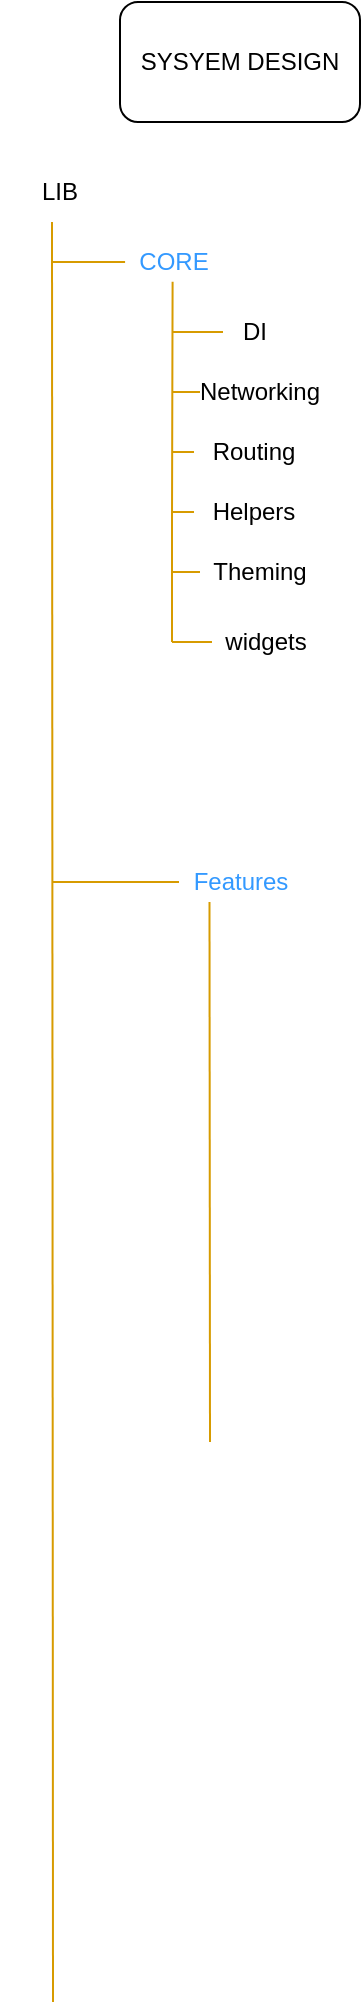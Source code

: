 <mxfile version="24.8.3">
  <diagram name="Page-1" id="iajb9ZsVEVpYWwLU6l96">
    <mxGraphModel dx="273" dy="724" grid="1" gridSize="10" guides="1" tooltips="1" connect="1" arrows="1" fold="1" page="1" pageScale="1" pageWidth="827" pageHeight="1169" math="0" shadow="0">
      <root>
        <mxCell id="0" />
        <mxCell id="1" parent="0" />
        <mxCell id="3eYWyfwemC6j7ub_VEHj-1" value="SYSYEM DESIGN" style="rounded=1;whiteSpace=wrap;html=1;" vertex="1" parent="1">
          <mxGeometry x="354" y="40" width="120" height="60" as="geometry" />
        </mxCell>
        <mxCell id="3eYWyfwemC6j7ub_VEHj-2" value="LIB" style="text;html=1;align=center;verticalAlign=middle;whiteSpace=wrap;rounded=0;" vertex="1" parent="1">
          <mxGeometry x="294" y="120" width="60" height="30" as="geometry" />
        </mxCell>
        <mxCell id="3eYWyfwemC6j7ub_VEHj-3" value="" style="endArrow=none;html=1;rounded=0;fillColor=#ffcd28;gradientColor=#ffa500;strokeColor=#d79b00;" edge="1" parent="1">
          <mxGeometry width="50" height="50" relative="1" as="geometry">
            <mxPoint x="320.5" y="1040" as="sourcePoint" />
            <mxPoint x="320" y="150" as="targetPoint" />
          </mxGeometry>
        </mxCell>
        <mxCell id="3eYWyfwemC6j7ub_VEHj-4" value="&lt;font color=&quot;#3399ff&quot;&gt;CORE&lt;/font&gt;" style="text;html=1;align=center;verticalAlign=middle;whiteSpace=wrap;rounded=0;" vertex="1" parent="1">
          <mxGeometry x="354" y="160" width="54" height="20" as="geometry" />
        </mxCell>
        <mxCell id="3eYWyfwemC6j7ub_VEHj-7" value="" style="endArrow=none;html=1;rounded=0;entryX=0.047;entryY=0.497;entryDx=0;entryDy=0;entryPerimeter=0;fillColor=#ffcd28;gradientColor=#ffa500;strokeColor=#d79b00;" edge="1" parent="1" target="3eYWyfwemC6j7ub_VEHj-4">
          <mxGeometry width="50" height="50" relative="1" as="geometry">
            <mxPoint x="320" y="170" as="sourcePoint" />
            <mxPoint x="350" y="170" as="targetPoint" />
          </mxGeometry>
        </mxCell>
        <mxCell id="3eYWyfwemC6j7ub_VEHj-10" value="DI" style="text;html=1;align=center;verticalAlign=middle;whiteSpace=wrap;rounded=0;" vertex="1" parent="1">
          <mxGeometry x="405.5" y="190" width="31" height="30" as="geometry" />
        </mxCell>
        <mxCell id="3eYWyfwemC6j7ub_VEHj-11" value="Networking" style="text;html=1;align=center;verticalAlign=middle;whiteSpace=wrap;rounded=0;" vertex="1" parent="1">
          <mxGeometry x="394" y="220" width="60" height="30" as="geometry" />
        </mxCell>
        <mxCell id="3eYWyfwemC6j7ub_VEHj-12" value="Routing" style="text;html=1;align=center;verticalAlign=middle;whiteSpace=wrap;rounded=0;" vertex="1" parent="1">
          <mxGeometry x="391" y="250" width="60" height="30" as="geometry" />
        </mxCell>
        <mxCell id="3eYWyfwemC6j7ub_VEHj-13" value="Helpers" style="text;html=1;align=center;verticalAlign=middle;whiteSpace=wrap;rounded=0;" vertex="1" parent="1">
          <mxGeometry x="391" y="280" width="60" height="30" as="geometry" />
        </mxCell>
        <mxCell id="3eYWyfwemC6j7ub_VEHj-14" value="Theming" style="text;html=1;align=center;verticalAlign=middle;whiteSpace=wrap;rounded=0;" vertex="1" parent="1">
          <mxGeometry x="394" y="310" width="60" height="30" as="geometry" />
        </mxCell>
        <mxCell id="3eYWyfwemC6j7ub_VEHj-15" value="widgets" style="text;html=1;align=center;verticalAlign=middle;whiteSpace=wrap;rounded=0;" vertex="1" parent="1">
          <mxGeometry x="400" y="350" width="54" height="20" as="geometry" />
        </mxCell>
        <mxCell id="3eYWyfwemC6j7ub_VEHj-16" value="" style="endArrow=none;html=1;rounded=0;entryX=0.487;entryY=0.992;entryDx=0;entryDy=0;fillColor=#ffcd28;gradientColor=#ffa500;strokeColor=#d79b00;entryPerimeter=0;endSize=6;targetPerimeterSpacing=0;" edge="1" parent="1" target="3eYWyfwemC6j7ub_VEHj-4">
          <mxGeometry width="50" height="50" relative="1" as="geometry">
            <mxPoint x="380" y="360" as="sourcePoint" />
            <mxPoint x="380.97" y="180" as="targetPoint" />
            <Array as="points">
              <mxPoint x="380" y="300" />
            </Array>
          </mxGeometry>
        </mxCell>
        <mxCell id="3eYWyfwemC6j7ub_VEHj-17" value="" style="endArrow=none;html=1;rounded=0;entryX=0;entryY=0.5;entryDx=0;entryDy=0;fillColor=#ffcd28;gradientColor=#ffa500;strokeColor=#d79b00;" edge="1" parent="1" target="3eYWyfwemC6j7ub_VEHj-10">
          <mxGeometry width="50" height="50" relative="1" as="geometry">
            <mxPoint x="380" y="204.95" as="sourcePoint" />
            <mxPoint x="404" y="204.95" as="targetPoint" />
          </mxGeometry>
        </mxCell>
        <mxCell id="3eYWyfwemC6j7ub_VEHj-18" value="" style="endArrow=none;html=1;rounded=0;exitX=0;exitY=0.5;exitDx=0;exitDy=0;fillColor=#ffcd28;gradientColor=#ffa500;strokeColor=#d79b00;" edge="1" parent="1" source="3eYWyfwemC6j7ub_VEHj-11">
          <mxGeometry width="50" height="50" relative="1" as="geometry">
            <mxPoint x="410" y="240" as="sourcePoint" />
            <mxPoint x="380" y="235" as="targetPoint" />
          </mxGeometry>
        </mxCell>
        <mxCell id="3eYWyfwemC6j7ub_VEHj-19" value="" style="endArrow=none;html=1;rounded=0;entryX=0;entryY=0.5;entryDx=0;entryDy=0;fillColor=#ffcd28;gradientColor=#ffa500;strokeColor=#d79b00;" edge="1" parent="1" target="3eYWyfwemC6j7ub_VEHj-12">
          <mxGeometry width="50" height="50" relative="1" as="geometry">
            <mxPoint x="380" y="265" as="sourcePoint" />
            <mxPoint x="430" y="220" as="targetPoint" />
          </mxGeometry>
        </mxCell>
        <mxCell id="3eYWyfwemC6j7ub_VEHj-20" value="" style="endArrow=none;html=1;rounded=0;entryX=0;entryY=0.5;entryDx=0;entryDy=0;fillColor=#ffcd28;gradientColor=#ffa500;strokeColor=#d79b00;" edge="1" parent="1">
          <mxGeometry width="50" height="50" relative="1" as="geometry">
            <mxPoint x="380" y="295" as="sourcePoint" />
            <mxPoint x="391" y="294.97" as="targetPoint" />
          </mxGeometry>
        </mxCell>
        <mxCell id="3eYWyfwemC6j7ub_VEHj-21" value="" style="endArrow=none;html=1;rounded=0;entryX=0;entryY=0.5;entryDx=0;entryDy=0;fillColor=#ffcd28;gradientColor=#ffa500;strokeColor=#d79b00;" edge="1" parent="1" target="3eYWyfwemC6j7ub_VEHj-14">
          <mxGeometry width="50" height="50" relative="1" as="geometry">
            <mxPoint x="380" y="325" as="sourcePoint" />
            <mxPoint x="430" y="280" as="targetPoint" />
          </mxGeometry>
        </mxCell>
        <mxCell id="3eYWyfwemC6j7ub_VEHj-23" value="" style="endArrow=none;html=1;rounded=0;fillColor=#ffcd28;gradientColor=#ffa500;strokeColor=#d79b00;" edge="1" parent="1">
          <mxGeometry width="50" height="50" relative="1" as="geometry">
            <mxPoint x="380" y="360" as="sourcePoint" />
            <mxPoint x="400" y="360" as="targetPoint" />
          </mxGeometry>
        </mxCell>
        <mxCell id="3eYWyfwemC6j7ub_VEHj-24" value="" style="endArrow=none;html=1;rounded=0;entryX=0;entryY=0.5;entryDx=0;entryDy=0;fillColor=#ffcd28;gradientColor=#ffa500;strokeColor=#d79b00;" edge="1" parent="1" target="3eYWyfwemC6j7ub_VEHj-25">
          <mxGeometry width="50" height="50" relative="1" as="geometry">
            <mxPoint x="320" y="480" as="sourcePoint" />
            <mxPoint x="380" y="480" as="targetPoint" />
          </mxGeometry>
        </mxCell>
        <mxCell id="3eYWyfwemC6j7ub_VEHj-25" value="&lt;font color=&quot;#3399ff&quot;&gt;Features&lt;/font&gt;" style="text;html=1;align=center;verticalAlign=middle;whiteSpace=wrap;rounded=0;" vertex="1" parent="1">
          <mxGeometry x="383.5" y="470" width="61" height="20" as="geometry" />
        </mxCell>
        <mxCell id="3eYWyfwemC6j7ub_VEHj-26" value="" style="endArrow=none;html=1;rounded=0;entryX=0.25;entryY=1;entryDx=0;entryDy=0;fillColor=#ffcd28;gradientColor=#ffa500;strokeColor=#d79b00;" edge="1" parent="1" target="3eYWyfwemC6j7ub_VEHj-25">
          <mxGeometry width="50" height="50" relative="1" as="geometry">
            <mxPoint x="399" y="760" as="sourcePoint" />
            <mxPoint x="431" y="520" as="targetPoint" />
          </mxGeometry>
        </mxCell>
      </root>
    </mxGraphModel>
  </diagram>
</mxfile>

